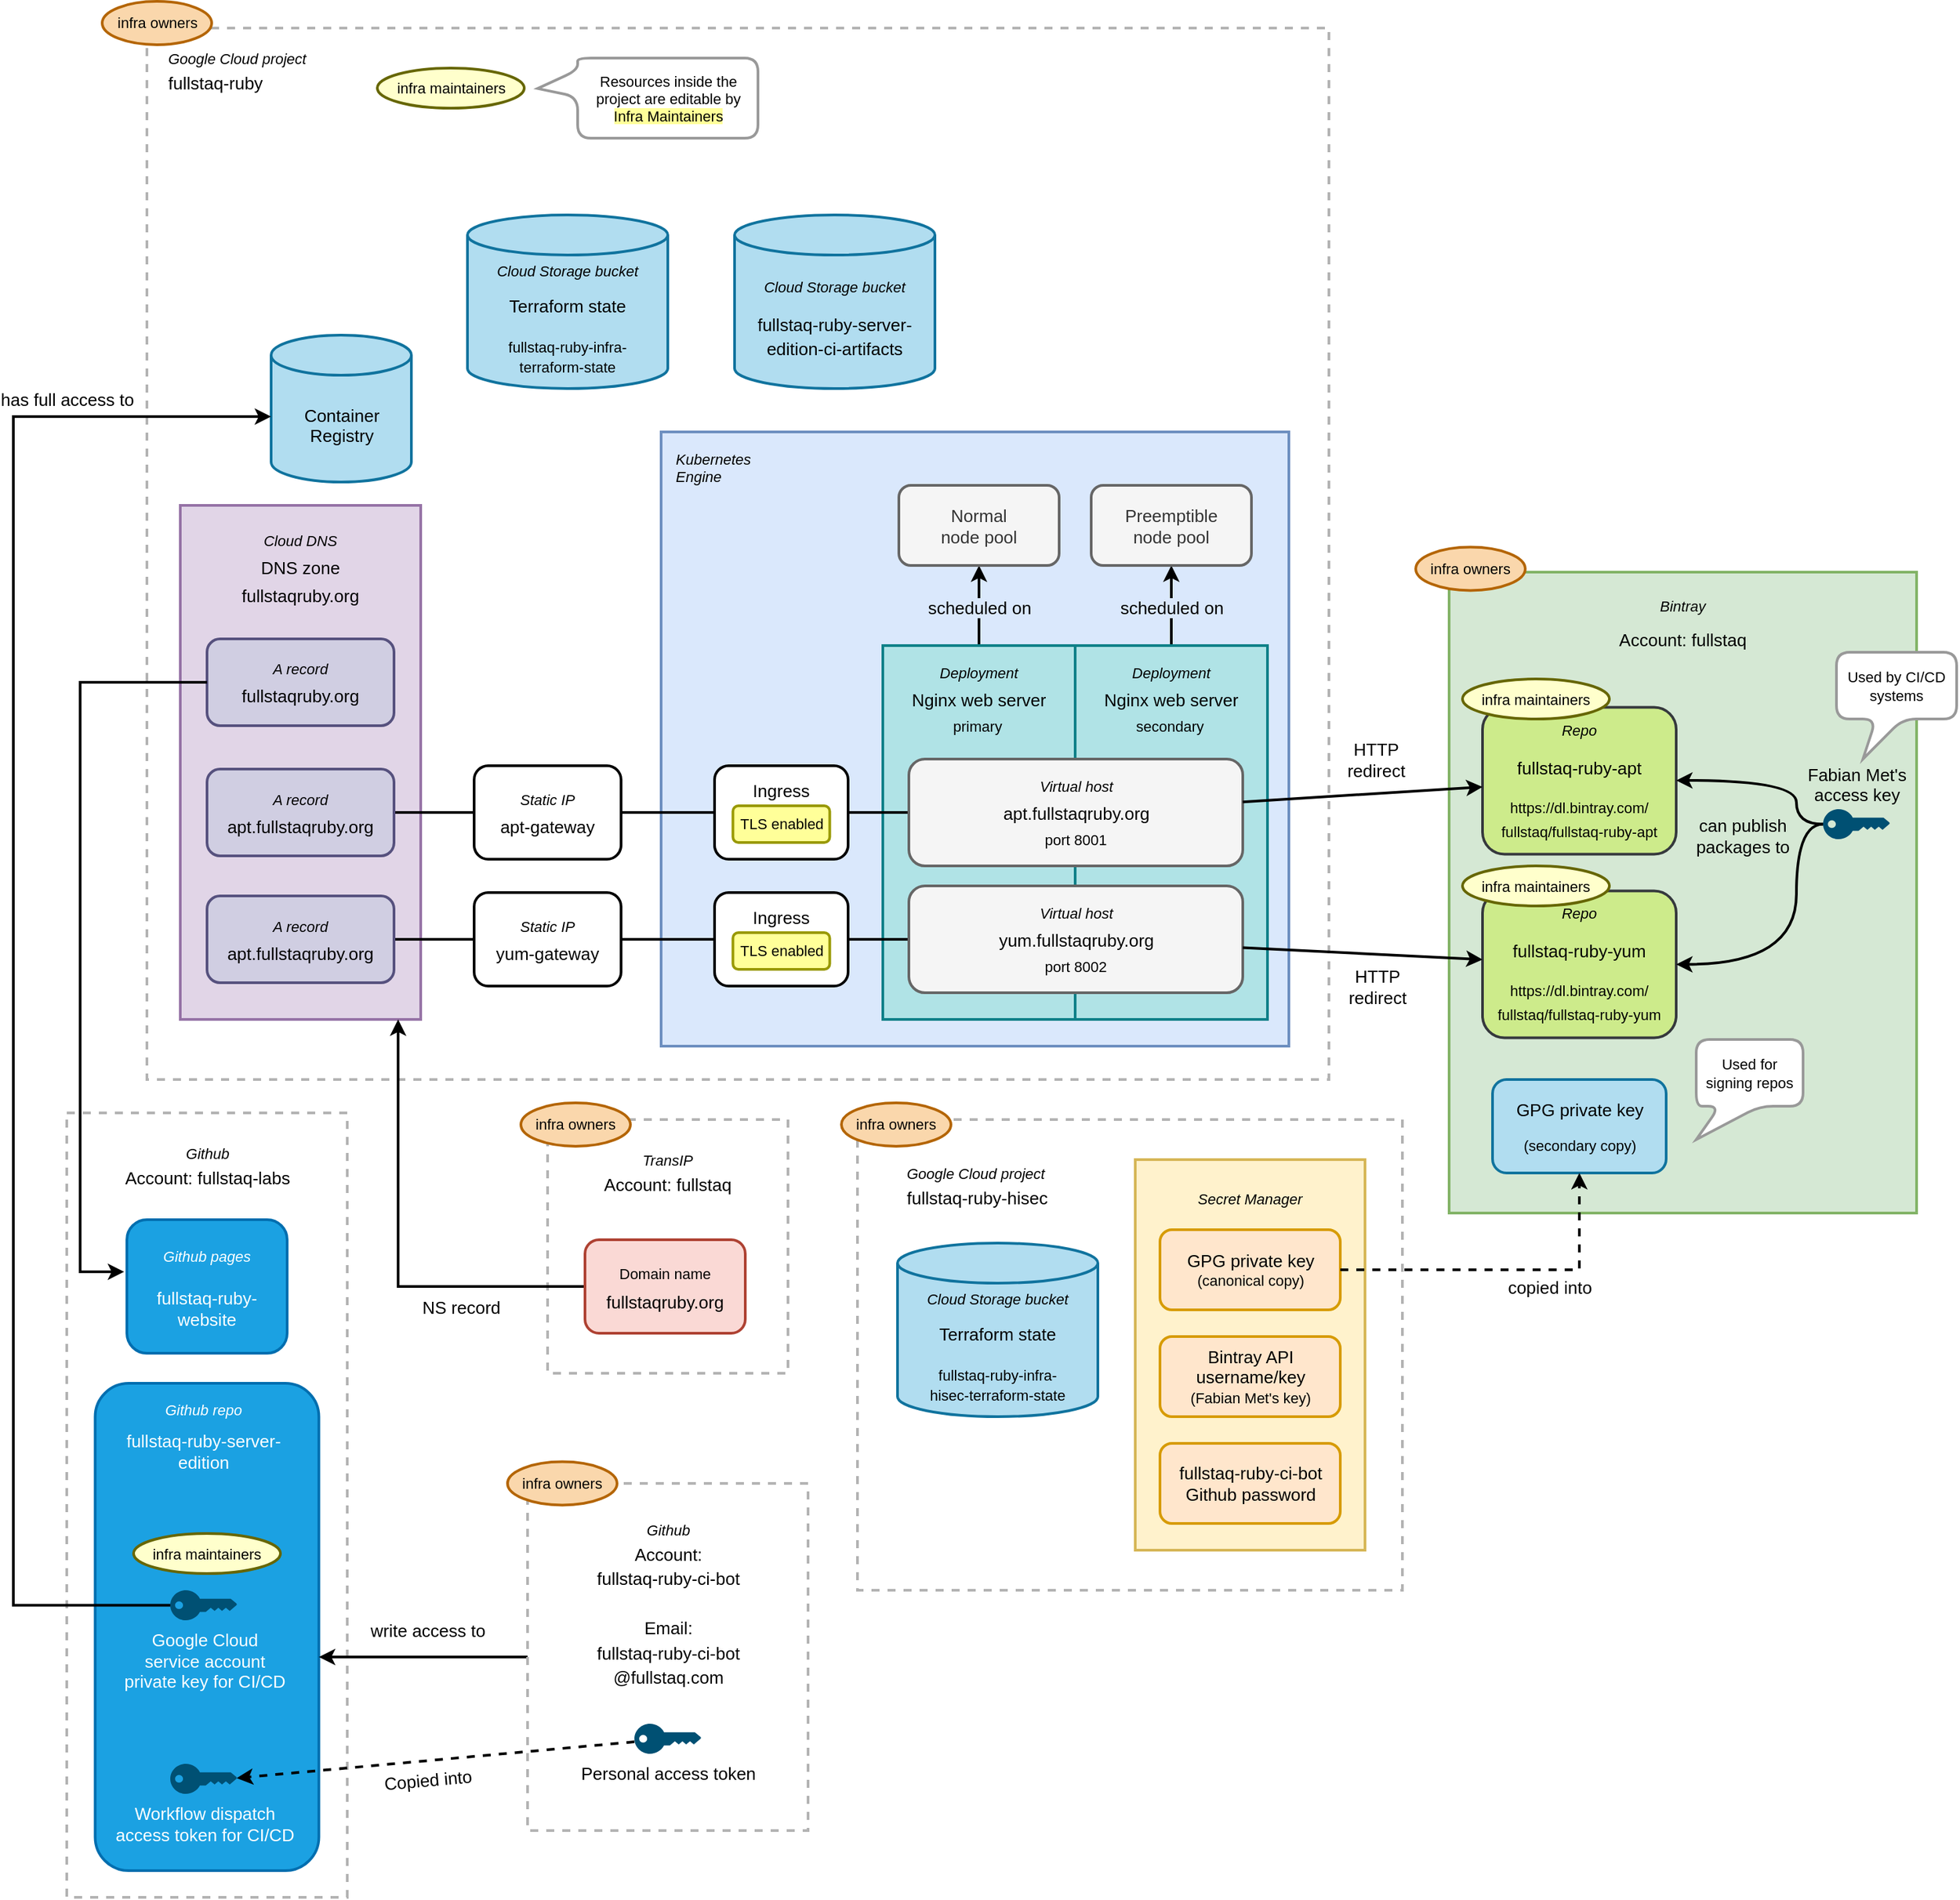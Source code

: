<mxfile version="13.8.0" type="device"><diagram id="wFYHoePaybJZQyo_VfQG" name="Page-1"><mxGraphModel dx="1116" dy="1024" grid="1" gridSize="10" guides="1" tooltips="1" connect="1" arrows="1" fold="1" page="1" pageScale="1" pageWidth="2336" pageHeight="1654" math="0" shadow="0"><root><mxCell id="0"/><mxCell id="1" parent="0"/><mxCell id="Y2Kb97HNNrcBP8ezn5Aq-105" value="" style="rounded=0;whiteSpace=wrap;html=1;shadow=0;glass=0;sketch=0;strokeWidth=2;fontSize=11;align=center;dashed=1;strokeColor=#B3B3B3;" parent="1" vertex="1"><mxGeometry x="150" y="60" width="885" height="787.5" as="geometry"/></mxCell><mxCell id="Y2Kb97HNNrcBP8ezn5Aq-82" value="" style="rounded=0;whiteSpace=wrap;html=1;shadow=0;glass=0;sketch=0;strokeWidth=2;fontSize=13;strokeColor=#6c8ebf;fillColor=#dae8fc;" parent="1" vertex="1"><mxGeometry x="535" y="362.5" width="470" height="460" as="geometry"/></mxCell><mxCell id="Y2Kb97HNNrcBP8ezn5Aq-75" style="edgeStyle=orthogonalEdgeStyle;rounded=0;orthogonalLoop=1;jettySize=auto;html=1;startArrow=none;startFill=0;endArrow=classic;endFill=1;strokeWidth=2;fontSize=13;" parent="1" source="Y2Kb97HNNrcBP8ezn5Aq-4" target="Y2Kb97HNNrcBP8ezn5Aq-72" edge="1"><mxGeometry relative="1" as="geometry"/></mxCell><mxCell id="Y2Kb97HNNrcBP8ezn5Aq-76" value="scheduled on" style="edgeLabel;html=1;align=center;verticalAlign=middle;resizable=0;points=[];fontSize=13;labelBackgroundColor=#DAE8FC;" parent="Y2Kb97HNNrcBP8ezn5Aq-75" vertex="1" connectable="0"><mxGeometry x="-0.056" y="2" relative="1" as="geometry"><mxPoint x="2" y="-0.75" as="offset"/></mxGeometry></mxCell><mxCell id="Y2Kb97HNNrcBP8ezn5Aq-4" value="" style="rounded=0;whiteSpace=wrap;html=1;fontSize=13;strokeWidth=2;fillColor=#b0e3e6;strokeColor=#0e8088;" parent="1" vertex="1"><mxGeometry x="701" y="522.5" width="144" height="280" as="geometry"/></mxCell><mxCell id="Y2Kb97HNNrcBP8ezn5Aq-16" value="Kubernetes&lt;br style=&quot;font-size: 11px&quot;&gt;Engine" style="text;html=1;strokeColor=none;fillColor=none;align=left;verticalAlign=top;whiteSpace=wrap;rounded=0;fontSize=11;fontStyle=2" parent="1" vertex="1"><mxGeometry x="544" y="370" width="70" height="35" as="geometry"/></mxCell><mxCell id="Y2Kb97HNNrcBP8ezn5Aq-26" style="edgeStyle=orthogonalEdgeStyle;rounded=0;orthogonalLoop=1;jettySize=auto;html=1;exitX=0;exitY=0.5;exitDx=0;exitDy=0;endArrow=none;endFill=0;startArrow=none;startFill=0;strokeWidth=2;" parent="1" source="Y2Kb97HNNrcBP8ezn5Aq-35" target="Y2Kb97HNNrcBP8ezn5Aq-147" edge="1"><mxGeometry relative="1" as="geometry"><mxPoint x="705" y="562.5" as="sourcePoint"/><mxPoint x="675" y="647.5" as="targetPoint"/></mxGeometry></mxCell><mxCell id="Y2Kb97HNNrcBP8ezn5Aq-27" value="Deployment" style="text;html=1;strokeColor=none;fillColor=none;align=center;verticalAlign=middle;whiteSpace=wrap;rounded=0;shadow=0;glass=0;sketch=0;fontSize=11;fontStyle=2" parent="1" vertex="1"><mxGeometry x="733" y="532.5" width="80" height="20" as="geometry"/></mxCell><mxCell id="Y2Kb97HNNrcBP8ezn5Aq-29" value="Nginx web server" style="text;html=1;strokeColor=none;fillColor=none;align=center;verticalAlign=middle;whiteSpace=wrap;rounded=0;shadow=0;glass=0;sketch=0;fontSize=13;" parent="1" vertex="1"><mxGeometry x="718" y="552.5" width="110" height="20" as="geometry"/></mxCell><mxCell id="Y2Kb97HNNrcBP8ezn5Aq-40" value="&lt;p style=&quot;line-height: 100%&quot;&gt;&lt;i&gt;&lt;font style=&quot;font-size: 11px ; line-height: 100%&quot;&gt;Bintray&lt;/font&gt;&lt;/i&gt;&lt;/p&gt;&lt;p style=&quot;line-height: 100%&quot;&gt;Account: fullstaq&lt;br&gt;&lt;/p&gt;" style="rounded=0;whiteSpace=wrap;html=1;shadow=0;glass=0;sketch=0;strokeWidth=2;fontSize=13;verticalAlign=top;spacing=0;strokeColor=#82b366;fillColor=#d5e8d4;" parent="1" vertex="1"><mxGeometry x="1125" y="467.5" width="350" height="480" as="geometry"/></mxCell><mxCell id="Y2Kb97HNNrcBP8ezn5Aq-57" style="edgeStyle=orthogonalEdgeStyle;rounded=0;orthogonalLoop=1;jettySize=auto;html=1;startArrow=none;startFill=0;endArrow=none;endFill=0;strokeWidth=2;fontSize=11;" parent="1" source="Y2Kb97HNNrcBP8ezn5Aq-56" target="Y2Kb97HNNrcBP8ezn5Aq-98" edge="1"><mxGeometry relative="1" as="geometry"><mxPoint x="721.5" y="742.5" as="targetPoint"/></mxGeometry></mxCell><mxCell id="Y2Kb97HNNrcBP8ezn5Aq-56" value="Ingress" style="rounded=1;whiteSpace=wrap;html=1;shadow=0;glass=0;sketch=0;strokeWidth=2;fontSize=13;verticalAlign=top;spacing=6;" parent="1" vertex="1"><mxGeometry x="575" y="707.5" width="100" height="70" as="geometry"/></mxCell><mxCell id="Y2Kb97HNNrcBP8ezn5Aq-58" value="primary" style="text;html=1;strokeColor=none;fillColor=none;align=center;verticalAlign=middle;whiteSpace=wrap;rounded=0;shadow=0;glass=0;sketch=0;fontSize=11;" parent="1" vertex="1"><mxGeometry x="752" y="572.5" width="40" height="20" as="geometry"/></mxCell><mxCell id="Y2Kb97HNNrcBP8ezn5Aq-74" style="edgeStyle=orthogonalEdgeStyle;rounded=0;orthogonalLoop=1;jettySize=auto;html=1;startArrow=none;startFill=0;endArrow=classic;endFill=1;strokeWidth=2;fontSize=13;" parent="1" source="Y2Kb97HNNrcBP8ezn5Aq-63" target="Y2Kb97HNNrcBP8ezn5Aq-73" edge="1"><mxGeometry relative="1" as="geometry"/></mxCell><mxCell id="Y2Kb97HNNrcBP8ezn5Aq-77" value="scheduled on" style="edgeLabel;html=1;align=center;verticalAlign=middle;resizable=0;points=[];fontSize=13;labelBackgroundColor=#DAE8FC;" parent="Y2Kb97HNNrcBP8ezn5Aq-74" vertex="1" connectable="0"><mxGeometry x="-0.056" y="1" relative="1" as="geometry"><mxPoint x="1" y="-0.75" as="offset"/></mxGeometry></mxCell><mxCell id="Y2Kb97HNNrcBP8ezn5Aq-63" value="" style="rounded=0;whiteSpace=wrap;html=1;fontSize=13;strokeWidth=2;fillColor=#b0e3e6;strokeColor=#0e8088;" parent="1" vertex="1"><mxGeometry x="845" y="522.5" width="144" height="280" as="geometry"/></mxCell><mxCell id="Y2Kb97HNNrcBP8ezn5Aq-64" value="Deployment" style="text;html=1;strokeColor=none;fillColor=none;align=center;verticalAlign=middle;whiteSpace=wrap;rounded=0;shadow=0;glass=0;sketch=0;fontSize=11;fontStyle=2" parent="1" vertex="1"><mxGeometry x="877" y="532.5" width="80" height="20" as="geometry"/></mxCell><mxCell id="Y2Kb97HNNrcBP8ezn5Aq-65" value="Nginx web server" style="text;html=1;strokeColor=none;fillColor=none;align=center;verticalAlign=middle;whiteSpace=wrap;rounded=0;shadow=0;glass=0;sketch=0;fontSize=13;" parent="1" vertex="1"><mxGeometry x="862" y="552.5" width="110" height="20" as="geometry"/></mxCell><mxCell id="Y2Kb97HNNrcBP8ezn5Aq-66" value="secondary" style="text;html=1;strokeColor=none;fillColor=none;align=center;verticalAlign=middle;whiteSpace=wrap;rounded=0;shadow=0;glass=0;sketch=0;fontSize=11;" parent="1" vertex="1"><mxGeometry x="896" y="572.5" width="40" height="20" as="geometry"/></mxCell><mxCell id="Y2Kb97HNNrcBP8ezn5Aq-49" value="" style="group" parent="1" vertex="1" connectable="0"><mxGeometry x="720.5" y="607.5" width="250" height="80" as="geometry"/></mxCell><mxCell id="Y2Kb97HNNrcBP8ezn5Aq-35" value="" style="rounded=1;whiteSpace=wrap;html=1;shadow=0;glass=0;sketch=0;strokeWidth=2;fontSize=11;fillColor=#f5f5f5;strokeColor=#666666;fontColor=#333333;" parent="Y2Kb97HNNrcBP8ezn5Aq-49" vertex="1"><mxGeometry width="250" height="80" as="geometry"/></mxCell><mxCell id="Y2Kb97HNNrcBP8ezn5Aq-46" value="Virtual host" style="text;html=1;strokeColor=none;fillColor=none;align=center;verticalAlign=middle;whiteSpace=wrap;rounded=0;shadow=0;glass=0;sketch=0;fontSize=11;fontStyle=2" parent="Y2Kb97HNNrcBP8ezn5Aq-49" vertex="1"><mxGeometry x="85" y="10" width="80" height="20" as="geometry"/></mxCell><mxCell id="Y2Kb97HNNrcBP8ezn5Aq-47" value="apt.fullstaqruby.org" style="text;html=1;strokeColor=none;fillColor=none;align=center;verticalAlign=middle;whiteSpace=wrap;rounded=0;shadow=0;glass=0;sketch=0;fontSize=13;" parent="Y2Kb97HNNrcBP8ezn5Aq-49" vertex="1"><mxGeometry x="64" y="30" width="122" height="20" as="geometry"/></mxCell><mxCell id="Y2Kb97HNNrcBP8ezn5Aq-48" value="port 8001" style="text;html=1;strokeColor=none;fillColor=none;align=center;verticalAlign=middle;whiteSpace=wrap;rounded=0;shadow=0;glass=0;sketch=0;fontSize=11;" parent="Y2Kb97HNNrcBP8ezn5Aq-49" vertex="1"><mxGeometry x="87.5" y="50" width="75" height="20" as="geometry"/></mxCell><mxCell id="Y2Kb97HNNrcBP8ezn5Aq-72" value="Normal&lt;br&gt;node pool" style="rounded=1;whiteSpace=wrap;html=1;shadow=0;glass=0;sketch=0;strokeWidth=2;fontSize=13;fillColor=#f5f5f5;strokeColor=#666666;fontColor=#333333;" parent="1" vertex="1"><mxGeometry x="713" y="402.5" width="120" height="60" as="geometry"/></mxCell><mxCell id="Y2Kb97HNNrcBP8ezn5Aq-73" value="Preemptible&lt;br&gt;node pool" style="rounded=1;whiteSpace=wrap;html=1;shadow=0;glass=0;sketch=0;strokeWidth=2;fontSize=13;fillColor=#f5f5f5;strokeColor=#666666;fontColor=#333333;" parent="1" vertex="1"><mxGeometry x="857" y="402.5" width="120" height="60" as="geometry"/></mxCell><mxCell id="Y2Kb97HNNrcBP8ezn5Aq-80" style="edgeStyle=orthogonalEdgeStyle;rounded=0;orthogonalLoop=1;jettySize=auto;html=1;startArrow=none;startFill=0;endArrow=none;endFill=0;strokeWidth=2;fontSize=13;" parent="1" source="Y2Kb97HNNrcBP8ezn5Aq-78" target="Y2Kb97HNNrcBP8ezn5Aq-147" edge="1"><mxGeometry relative="1" as="geometry"><mxPoint x="605" y="647.5" as="targetPoint"/></mxGeometry></mxCell><mxCell id="Y2Kb97HNNrcBP8ezn5Aq-78" value="&lt;p style=&quot;line-height: 160%&quot;&gt;&lt;i&gt;&lt;font style=&quot;font-size: 11px&quot;&gt;Static IP&lt;/font&gt;&lt;/i&gt;&lt;br&gt;apt-gateway&lt;/p&gt;" style="rounded=1;whiteSpace=wrap;html=1;shadow=0;glass=0;sketch=0;strokeWidth=2;fontSize=13;" parent="1" vertex="1"><mxGeometry x="395" y="612.5" width="110" height="70" as="geometry"/></mxCell><mxCell id="Y2Kb97HNNrcBP8ezn5Aq-81" style="edgeStyle=orthogonalEdgeStyle;rounded=0;orthogonalLoop=1;jettySize=auto;html=1;startArrow=none;startFill=0;endArrow=none;endFill=0;strokeWidth=2;fontSize=13;" parent="1" source="Y2Kb97HNNrcBP8ezn5Aq-79" target="Y2Kb97HNNrcBP8ezn5Aq-56" edge="1"><mxGeometry relative="1" as="geometry"/></mxCell><mxCell id="Y2Kb97HNNrcBP8ezn5Aq-79" value="&lt;p style=&quot;line-height: 160%&quot;&gt;&lt;i&gt;&lt;font style=&quot;font-size: 11px&quot;&gt;Static IP&lt;/font&gt;&lt;/i&gt;&lt;br&gt;yum-gateway&lt;/p&gt;" style="rounded=1;whiteSpace=wrap;html=1;shadow=0;glass=0;sketch=0;strokeWidth=2;fontSize=13;" parent="1" vertex="1"><mxGeometry x="395" y="707.5" width="110" height="70" as="geometry"/></mxCell><mxCell id="Y2Kb97HNNrcBP8ezn5Aq-85" value="" style="rounded=0;whiteSpace=wrap;html=1;shadow=0;glass=0;sketch=0;strokeColor=#9673a6;strokeWidth=2;fontSize=13;fillColor=#e1d5e7;" parent="1" vertex="1"><mxGeometry x="175" y="417.5" width="180" height="385" as="geometry"/></mxCell><mxCell id="Y2Kb97HNNrcBP8ezn5Aq-90" style="edgeStyle=orthogonalEdgeStyle;rounded=0;orthogonalLoop=1;jettySize=auto;html=1;startArrow=none;startFill=0;endArrow=none;endFill=0;strokeWidth=2;fontSize=13;" parent="1" source="Y2Kb97HNNrcBP8ezn5Aq-86" target="Y2Kb97HNNrcBP8ezn5Aq-78" edge="1"><mxGeometry relative="1" as="geometry"/></mxCell><mxCell id="Y2Kb97HNNrcBP8ezn5Aq-86" value="&lt;p style=&quot;line-height: 160%&quot;&gt;&lt;i&gt;&lt;font style=&quot;font-size: 11px&quot;&gt;A record&lt;/font&gt;&lt;/i&gt;&lt;br&gt;apt.fullstaqruby.org&lt;/p&gt;" style="rounded=1;whiteSpace=wrap;html=1;shadow=0;glass=0;sketch=0;strokeWidth=2;fontSize=13;fillColor=#d0cee2;strokeColor=#56517e;" parent="1" vertex="1"><mxGeometry x="195" y="615" width="140" height="65" as="geometry"/></mxCell><mxCell id="Y2Kb97HNNrcBP8ezn5Aq-91" style="edgeStyle=orthogonalEdgeStyle;rounded=0;orthogonalLoop=1;jettySize=auto;html=1;startArrow=none;startFill=0;endArrow=none;endFill=0;strokeWidth=2;fontSize=13;" parent="1" source="Y2Kb97HNNrcBP8ezn5Aq-88" target="Y2Kb97HNNrcBP8ezn5Aq-79" edge="1"><mxGeometry relative="1" as="geometry"/></mxCell><mxCell id="Y2Kb97HNNrcBP8ezn5Aq-88" value="&lt;p style=&quot;line-height: 160%&quot;&gt;&lt;i&gt;&lt;font style=&quot;font-size: 11px&quot;&gt;A record&lt;/font&gt;&lt;/i&gt;&lt;br&gt;apt.fullstaqruby.org&lt;/p&gt;" style="rounded=1;whiteSpace=wrap;html=1;shadow=0;glass=0;sketch=0;strokeWidth=2;fontSize=13;fillColor=#d0cee2;strokeColor=#56517e;" parent="1" vertex="1"><mxGeometry x="195" y="710" width="140" height="65" as="geometry"/></mxCell><mxCell id="Y2Kb97HNNrcBP8ezn5Aq-89" value="&lt;p style=&quot;line-height: 160%&quot;&gt;&lt;i&gt;&lt;font&gt;&lt;span style=&quot;font-size: 11px&quot;&gt;Cloud DNS&lt;br&gt;&lt;/span&gt;&lt;/font&gt;&lt;/i&gt;&lt;span&gt;DNS zone&lt;br&gt;&lt;/span&gt;&lt;span&gt;fullstaqruby.org&lt;/span&gt;&lt;/p&gt;" style="text;html=1;strokeColor=none;fillColor=none;align=center;verticalAlign=middle;whiteSpace=wrap;rounded=0;shadow=0;glass=0;sketch=0;fontSize=13;" parent="1" vertex="1"><mxGeometry x="205" y="437.5" width="120" height="55" as="geometry"/></mxCell><mxCell id="Y2Kb97HNNrcBP8ezn5Aq-92" value="&lt;p style=&quot;line-height: 160%&quot;&gt;&lt;i&gt;Repo&lt;/i&gt;&lt;/p&gt;&lt;p style=&quot;line-height: 160%&quot;&gt;&lt;font style=&quot;font-size: 13px&quot;&gt;fullstaq-ruby-apt&lt;/font&gt;&lt;br&gt;&lt;/p&gt;&lt;p style=&quot;line-height: 160%&quot;&gt;https://dl.bintray.com/&lt;br&gt;fullstaq/fullstaq-ruby-apt&lt;br&gt;&lt;/p&gt;" style="rounded=1;whiteSpace=wrap;html=1;shadow=0;glass=0;sketch=0;strokeWidth=2;fontSize=11;align=center;fillColor=#cdeb8b;strokeColor=#36393d;" parent="1" vertex="1"><mxGeometry x="1150" y="568.75" width="145" height="110" as="geometry"/></mxCell><mxCell id="Y2Kb97HNNrcBP8ezn5Aq-93" value="&lt;p style=&quot;line-height: 160%&quot;&gt;&lt;i&gt;Repo&lt;/i&gt;&lt;/p&gt;&lt;p style=&quot;line-height: 160%&quot;&gt;&lt;font style=&quot;font-size: 13px&quot;&gt;fullstaq-ruby-yum&lt;/font&gt;&lt;br&gt;&lt;/p&gt;&lt;p style=&quot;line-height: 160%&quot;&gt;https://dl.bintray.com/&lt;br&gt;fullstaq/fullstaq-ruby-yum&lt;br&gt;&lt;/p&gt;" style="rounded=1;whiteSpace=wrap;html=1;shadow=0;glass=0;sketch=0;strokeWidth=2;fontSize=11;align=center;fillColor=#cdeb8b;strokeColor=#36393d;" parent="1" vertex="1"><mxGeometry x="1150" y="706.25" width="145" height="110" as="geometry"/></mxCell><mxCell id="Y2Kb97HNNrcBP8ezn5Aq-94" style="rounded=0;orthogonalLoop=1;jettySize=auto;html=1;startArrow=none;startFill=0;endArrow=classic;endFill=1;strokeWidth=2;fontSize=13;" parent="1" source="Y2Kb97HNNrcBP8ezn5Aq-35" target="Y2Kb97HNNrcBP8ezn5Aq-92" edge="1"><mxGeometry relative="1" as="geometry"/></mxCell><mxCell id="Y2Kb97HNNrcBP8ezn5Aq-103" value="HTTP&lt;br style=&quot;font-size: 13px;&quot;&gt;redirect" style="edgeLabel;html=1;align=center;verticalAlign=middle;resizable=0;points=[];fontSize=13;labelBackgroundColor=none;" parent="Y2Kb97HNNrcBP8ezn5Aq-94" vertex="1" connectable="0"><mxGeometry x="-0.123" y="1" relative="1" as="geometry"><mxPoint x="20.72" y="-26.16" as="offset"/></mxGeometry></mxCell><mxCell id="Y2Kb97HNNrcBP8ezn5Aq-97" value="" style="group" parent="1" vertex="1" connectable="0"><mxGeometry x="720.5" y="702.5" width="250" height="80" as="geometry"/></mxCell><mxCell id="Y2Kb97HNNrcBP8ezn5Aq-98" value="" style="rounded=1;whiteSpace=wrap;html=1;shadow=0;glass=0;sketch=0;strokeWidth=2;fontSize=11;fillColor=#f5f5f5;strokeColor=#666666;fontColor=#333333;" parent="Y2Kb97HNNrcBP8ezn5Aq-97" vertex="1"><mxGeometry width="250" height="80" as="geometry"/></mxCell><mxCell id="Y2Kb97HNNrcBP8ezn5Aq-99" value="Virtual host" style="text;html=1;strokeColor=none;fillColor=none;align=center;verticalAlign=middle;whiteSpace=wrap;rounded=0;shadow=0;glass=0;sketch=0;fontSize=11;fontStyle=2" parent="Y2Kb97HNNrcBP8ezn5Aq-97" vertex="1"><mxGeometry x="85" y="10" width="80" height="20" as="geometry"/></mxCell><mxCell id="Y2Kb97HNNrcBP8ezn5Aq-100" value="yum.fullstaqruby.org" style="text;html=1;strokeColor=none;fillColor=none;align=center;verticalAlign=middle;whiteSpace=wrap;rounded=0;shadow=0;glass=0;sketch=0;fontSize=13;" parent="Y2Kb97HNNrcBP8ezn5Aq-97" vertex="1"><mxGeometry x="64" y="30" width="122" height="20" as="geometry"/></mxCell><mxCell id="Y2Kb97HNNrcBP8ezn5Aq-101" value="port 8002" style="text;html=1;strokeColor=none;fillColor=none;align=center;verticalAlign=middle;whiteSpace=wrap;rounded=0;shadow=0;glass=0;sketch=0;fontSize=11;" parent="Y2Kb97HNNrcBP8ezn5Aq-97" vertex="1"><mxGeometry x="87.5" y="50" width="75" height="20" as="geometry"/></mxCell><mxCell id="Y2Kb97HNNrcBP8ezn5Aq-102" style="rounded=0;orthogonalLoop=1;jettySize=auto;html=1;startArrow=none;startFill=0;endArrow=classic;endFill=1;strokeWidth=2;fontSize=11;jumpStyle=none;" parent="1" source="Y2Kb97HNNrcBP8ezn5Aq-98" target="Y2Kb97HNNrcBP8ezn5Aq-93" edge="1"><mxGeometry relative="1" as="geometry"/></mxCell><mxCell id="Y2Kb97HNNrcBP8ezn5Aq-104" value="HTTP&lt;br style=&quot;font-size: 13px;&quot;&gt;redirect" style="edgeLabel;html=1;align=center;verticalAlign=middle;resizable=0;points=[];fontSize=13;labelBackgroundColor=none;" parent="Y2Kb97HNNrcBP8ezn5Aq-102" vertex="1" connectable="0"><mxGeometry x="0.118" y="-3" relative="1" as="geometry"><mxPoint x="-0.23" y="20.82" as="offset"/></mxGeometry></mxCell><mxCell id="Y2Kb97HNNrcBP8ezn5Aq-110" value="&lt;p style=&quot;line-height: 160%&quot;&gt;&lt;i&gt;Google Cloud project&lt;/i&gt;&lt;br&gt;&lt;font style=&quot;font-size: 13px&quot;&gt;fullstaq-ruby&lt;/font&gt;&lt;/p&gt;" style="text;html=1;strokeColor=none;fillColor=none;align=left;verticalAlign=middle;whiteSpace=wrap;rounded=0;shadow=0;glass=0;dashed=1;labelBackgroundColor=none;sketch=0;fontSize=11;" parent="1" vertex="1"><mxGeometry x="163.5" y="72.5" width="110" height="40" as="geometry"/></mxCell><mxCell id="Y2Kb97HNNrcBP8ezn5Aq-111" value="" style="rounded=0;whiteSpace=wrap;html=1;shadow=0;glass=0;sketch=0;strokeWidth=2;fontSize=11;align=center;dashed=1;strokeColor=#B3B3B3;" parent="1" vertex="1"><mxGeometry x="682" y="877.5" width="408" height="352.5" as="geometry"/></mxCell><mxCell id="Y2Kb97HNNrcBP8ezn5Aq-112" value="&lt;p style=&quot;line-height: 160%&quot;&gt;&lt;i&gt;Google Cloud project&lt;/i&gt;&lt;br&gt;&lt;font style=&quot;font-size: 13px&quot;&gt;fullstaq-ruby-hisec&lt;/font&gt;&lt;/p&gt;" style="text;html=1;strokeColor=none;fillColor=none;align=left;verticalAlign=middle;whiteSpace=wrap;rounded=0;shadow=0;glass=0;dashed=1;labelBackgroundColor=none;sketch=0;fontSize=11;" parent="1" vertex="1"><mxGeometry x="717" y="907.5" width="110" height="40" as="geometry"/></mxCell><mxCell id="Y2Kb97HNNrcBP8ezn5Aq-115" value="&lt;p style=&quot;line-height: 200%&quot;&gt;&lt;i&gt;Secret Manager&lt;/i&gt;&lt;br&gt;&lt;/p&gt;" style="rounded=0;whiteSpace=wrap;html=1;shadow=0;glass=0;labelBackgroundColor=none;sketch=0;strokeColor=#d6b656;strokeWidth=2;fillColor=#fff2cc;fontSize=11;align=center;labelPosition=center;verticalLabelPosition=middle;verticalAlign=top;" parent="1" vertex="1"><mxGeometry x="890" y="907.5" width="172" height="292.5" as="geometry"/></mxCell><mxCell id="Y2Kb97HNNrcBP8ezn5Aq-125" value="Resources inside the project are editable by &lt;span style=&quot;background-color: rgb(255 , 255 , 153)&quot;&gt;Infra Maintainers&lt;/span&gt;" style="shape=callout;whiteSpace=wrap;html=1;perimeter=calloutPerimeter;rounded=1;shadow=0;glass=0;labelBackgroundColor=none;sketch=0;strokeWidth=2;fontSize=11;align=center;position2=0.38;size=30;position=0.15;strokeColor=#999999;direction=south;base=20;flipH=0;" parent="1" vertex="1"><mxGeometry x="442.5" y="82.5" width="165" height="60" as="geometry"/></mxCell><mxCell id="Y2Kb97HNNrcBP8ezn5Aq-128" value="infra maintainers" style="ellipse;whiteSpace=wrap;html=1;rounded=0;shadow=0;glass=0;labelBackgroundColor=none;sketch=0;strokeWidth=2;fontSize=11;align=center;strokeColor=#666600;fillColor=#FFFFCC;" parent="1" vertex="1"><mxGeometry x="1135" y="547.5" width="110" height="30" as="geometry"/></mxCell><mxCell id="Y2Kb97HNNrcBP8ezn5Aq-130" value="&lt;span&gt;Used by CI/CD systems&lt;/span&gt;" style="shape=callout;whiteSpace=wrap;html=1;perimeter=calloutPerimeter;rounded=1;shadow=0;glass=0;labelBackgroundColor=none;sketch=0;strokeWidth=2;fontSize=11;align=center;position2=0.22;size=30;position=0.33;strokeColor=#999999;" parent="1" vertex="1"><mxGeometry x="1415" y="527.5" width="90" height="80" as="geometry"/></mxCell><mxCell id="Y2Kb97HNNrcBP8ezn5Aq-134" style="edgeStyle=orthogonalEdgeStyle;rounded=0;jumpStyle=none;orthogonalLoop=1;jettySize=auto;html=1;startArrow=none;startFill=0;endArrow=classic;endFill=1;strokeWidth=2;fontSize=11;exitX=0;exitY=0.5;exitDx=0;exitDy=0;exitPerimeter=0;elbow=vertical;curved=1;" parent="1" source="Y2Kb97HNNrcBP8ezn5Aq-133" target="Y2Kb97HNNrcBP8ezn5Aq-92" edge="1"><mxGeometry relative="1" as="geometry"><Array as="points"><mxPoint x="1385" y="656.5"/><mxPoint x="1385" y="623.5"/></Array></mxGeometry></mxCell><mxCell id="Y2Kb97HNNrcBP8ezn5Aq-135" style="edgeStyle=orthogonalEdgeStyle;rounded=0;jumpStyle=none;orthogonalLoop=1;jettySize=auto;html=1;entryX=1;entryY=0.5;entryDx=0;entryDy=0;startArrow=none;startFill=0;endArrow=classic;endFill=1;strokeWidth=2;fontSize=11;exitX=0;exitY=0.5;exitDx=0;exitDy=0;exitPerimeter=0;curved=1;" parent="1" source="Y2Kb97HNNrcBP8ezn5Aq-133" target="Y2Kb97HNNrcBP8ezn5Aq-93" edge="1"><mxGeometry relative="1" as="geometry"><Array as="points"><mxPoint x="1385" y="656.5"/><mxPoint x="1385" y="761.5"/></Array></mxGeometry></mxCell><mxCell id="Y2Kb97HNNrcBP8ezn5Aq-133" value="Fabian Met's&lt;br style=&quot;font-size: 13px;&quot;&gt;access key" style="points=[[0,0.5,0],[0.24,0,0],[0.5,0.28,0],[0.995,0.475,0],[0.5,0.72,0],[0.24,1,0]];verticalLabelPosition=top;html=1;verticalAlign=bottom;aspect=fixed;align=center;pointerEvents=1;shape=mxgraph.cisco19.key;fillColor=#005073;strokeColor=none;rounded=1;shadow=0;glass=0;labelBackgroundColor=none;sketch=0;fontSize=13;labelPosition=center;" parent="1" vertex="1"><mxGeometry x="1405" y="645" width="50" height="22.5" as="geometry"/></mxCell><mxCell id="Y2Kb97HNNrcBP8ezn5Aq-137" value="can publish packages to" style="text;html=1;strokeColor=none;align=center;verticalAlign=middle;whiteSpace=wrap;rounded=0;shadow=0;glass=0;labelBackgroundColor=#D5E8D4;sketch=0;fontSize=13;" parent="1" vertex="1"><mxGeometry x="1305" y="647.5" width="80" height="35" as="geometry"/></mxCell><mxCell id="Y2Kb97HNNrcBP8ezn5Aq-143" value="" style="rounded=0;whiteSpace=wrap;html=1;shadow=0;glass=0;sketch=0;strokeWidth=2;fontSize=11;align=center;dashed=1;strokeColor=#B3B3B3;" parent="1" vertex="1"><mxGeometry x="450" y="877.5" width="180" height="190" as="geometry"/></mxCell><mxCell id="Y2Kb97HNNrcBP8ezn5Aq-145" value="&lt;p style=&quot;line-height: 160%&quot;&gt;&lt;i&gt;TransIP&lt;/i&gt;&lt;br&gt;&lt;font style=&quot;font-size: 13px&quot;&gt;Account: fullstaq&lt;/font&gt;&lt;/p&gt;" style="text;html=1;strokeColor=none;fillColor=none;align=center;verticalAlign=middle;whiteSpace=wrap;rounded=0;shadow=0;glass=0;dashed=1;labelBackgroundColor=none;sketch=0;fontSize=11;" parent="1" vertex="1"><mxGeometry x="485" y="897.5" width="110" height="40" as="geometry"/></mxCell><mxCell id="Y2Kb97HNNrcBP8ezn5Aq-146" value="TLS enabled" style="rounded=1;whiteSpace=wrap;html=1;shadow=0;glass=0;labelBackgroundColor=none;sketch=0;strokeWidth=2;fontSize=11;align=center;fillColor=#FFFF99;strokeColor=#999900;" parent="1" vertex="1"><mxGeometry x="588.75" y="737.5" width="72.5" height="27.5" as="geometry"/></mxCell><mxCell id="Y2Kb97HNNrcBP8ezn5Aq-147" value="Ingress" style="rounded=1;whiteSpace=wrap;html=1;shadow=0;glass=0;sketch=0;strokeWidth=2;fontSize=13;verticalAlign=top;spacing=6;" parent="1" vertex="1"><mxGeometry x="575" y="612.5" width="100" height="70" as="geometry"/></mxCell><mxCell id="Y2Kb97HNNrcBP8ezn5Aq-148" value="TLS enabled" style="rounded=1;whiteSpace=wrap;html=1;shadow=0;glass=0;labelBackgroundColor=none;sketch=0;strokeWidth=2;fontSize=11;align=center;fillColor=#FFFF99;strokeColor=#999900;" parent="1" vertex="1"><mxGeometry x="588.75" y="642.5" width="72.5" height="27.5" as="geometry"/></mxCell><mxCell id="Y2Kb97HNNrcBP8ezn5Aq-152" value="" style="group" parent="1" vertex="1" connectable="0"><mxGeometry x="390" y="200" width="150" height="130" as="geometry"/></mxCell><mxCell id="Y2Kb97HNNrcBP8ezn5Aq-108" value="&lt;p style=&quot;line-height: 160%&quot;&gt;&lt;br&gt;&lt;/p&gt;" style="shape=cylinder2;whiteSpace=wrap;html=1;boundedLbl=1;backgroundOutline=1;size=15;rounded=0;shadow=0;glass=0;sketch=0;strokeColor=#10739e;strokeWidth=2;fontSize=11;align=center;fillColor=#b1ddf0;" parent="Y2Kb97HNNrcBP8ezn5Aq-152" vertex="1"><mxGeometry width="150" height="130" as="geometry"/></mxCell><mxCell id="Y2Kb97HNNrcBP8ezn5Aq-109" value="&lt;p style=&quot;line-height: 120%&quot;&gt;&lt;i&gt;Cloud Storage bucket&lt;br&gt;&lt;/i&gt;&lt;br&gt;&lt;font style=&quot;line-height: 135%&quot;&gt;&lt;span style=&quot;font-size: 13px&quot;&gt;Terraform state&lt;/span&gt;&lt;br&gt;&lt;br&gt;&lt;font style=&quot;font-size: 11px&quot;&gt;fullstaq-ruby-infra-&lt;br&gt;terraform-state&lt;/font&gt;&lt;br&gt;&lt;/font&gt;&lt;/p&gt;" style="text;html=1;strokeColor=none;fillColor=none;align=center;verticalAlign=middle;whiteSpace=wrap;rounded=0;shadow=0;glass=0;sketch=0;fontSize=11;" parent="Y2Kb97HNNrcBP8ezn5Aq-152" vertex="1"><mxGeometry x="5" y="42.5" width="140" height="70" as="geometry"/></mxCell><mxCell id="Y2Kb97HNNrcBP8ezn5Aq-156" style="edgeStyle=orthogonalEdgeStyle;rounded=0;jumpStyle=none;orthogonalLoop=1;jettySize=auto;html=1;entryX=0.906;entryY=1;entryDx=0;entryDy=0;startArrow=none;startFill=0;endArrow=classic;endFill=1;strokeWidth=2;fontSize=11;entryPerimeter=0;" parent="1" source="Y2Kb97HNNrcBP8ezn5Aq-155" target="Y2Kb97HNNrcBP8ezn5Aq-85" edge="1"><mxGeometry relative="1" as="geometry"/></mxCell><mxCell id="Y2Kb97HNNrcBP8ezn5Aq-157" value="&lt;font style=&quot;font-size: 13px&quot;&gt;NS record&lt;/font&gt;" style="edgeLabel;html=1;align=center;verticalAlign=middle;resizable=0;points=[];fontSize=11;labelBackgroundColor=none;" parent="Y2Kb97HNNrcBP8ezn5Aq-156" vertex="1" connectable="0"><mxGeometry x="-0.368" relative="1" as="geometry"><mxPoint x="14" y="15" as="offset"/></mxGeometry></mxCell><mxCell id="Y2Kb97HNNrcBP8ezn5Aq-155" value="&lt;p style=&quot;line-height: 200%&quot;&gt;Domain name&lt;br&gt;&lt;font style=&quot;font-size: 13px ; line-height: 160%&quot;&gt;fullstaqruby.org&lt;/font&gt;&lt;br&gt;&lt;/p&gt;" style="rounded=1;whiteSpace=wrap;html=1;shadow=0;glass=0;labelBackgroundColor=none;sketch=0;strokeColor=#ae4132;strokeWidth=2;fillColor=#fad9d5;fontSize=11;align=center;" parent="1" vertex="1"><mxGeometry x="478" y="967.5" width="120" height="70" as="geometry"/></mxCell><mxCell id="Y2Kb97HNNrcBP8ezn5Aq-158" value="&lt;font style=&quot;line-height: 200%&quot;&gt;GPG private key&lt;br&gt;&lt;font style=&quot;font-size: 11px&quot;&gt;(secondary copy)&lt;/font&gt;&lt;br&gt;&lt;/font&gt;" style="rounded=1;whiteSpace=wrap;html=1;shadow=0;glass=0;labelBackgroundColor=none;sketch=0;strokeColor=#10739e;strokeWidth=2;fillColor=#b1ddf0;fontSize=13;align=center;" parent="1" vertex="1"><mxGeometry x="1157.5" y="847.5" width="130" height="70" as="geometry"/></mxCell><mxCell id="Y2Kb97HNNrcBP8ezn5Aq-161" value="&lt;span&gt;Used for&lt;br&gt;signing repos&lt;/span&gt;" style="shape=callout;whiteSpace=wrap;html=1;perimeter=calloutPerimeter;rounded=1;shadow=0;glass=0;labelBackgroundColor=none;sketch=0;strokeWidth=2;fontSize=11;align=center;position2=0;size=25;position=0.22;base=30;strokeColor=#999999;" parent="1" vertex="1"><mxGeometry x="1310" y="817.5" width="80" height="75" as="geometry"/></mxCell><mxCell id="ejDd2rAxpkFh7oAbk8te-1" value="&lt;p style=&quot;line-height: 160%&quot;&gt;&lt;i&gt;&lt;font style=&quot;font-size: 11px&quot;&gt;A record&lt;/font&gt;&lt;/i&gt;&lt;br&gt;fullstaqruby.org&lt;/p&gt;" style="rounded=1;whiteSpace=wrap;html=1;shadow=0;glass=0;sketch=0;strokeWidth=2;fontSize=13;fillColor=#d0cee2;strokeColor=#56517e;" parent="1" vertex="1"><mxGeometry x="195" y="517.5" width="140" height="65" as="geometry"/></mxCell><mxCell id="ejDd2rAxpkFh7oAbk8te-3" value="infra owners" style="ellipse;whiteSpace=wrap;html=1;rounded=0;shadow=0;glass=0;labelBackgroundColor=none;sketch=0;strokeColor=#b46504;strokeWidth=2;fillColor=#fad7ac;fontSize=11;align=center;" parent="1" vertex="1"><mxGeometry x="430" y="865" width="82" height="32.5" as="geometry"/></mxCell><mxCell id="ejDd2rAxpkFh7oAbk8te-4" value="infra owners" style="ellipse;whiteSpace=wrap;html=1;rounded=0;shadow=0;glass=0;labelBackgroundColor=none;sketch=0;strokeColor=#b46504;strokeWidth=2;fillColor=#fad7ac;fontSize=11;align=center;" parent="1" vertex="1"><mxGeometry x="670" y="865" width="82" height="32.5" as="geometry"/></mxCell><mxCell id="ejDd2rAxpkFh7oAbk8te-5" value="infra owners" style="ellipse;whiteSpace=wrap;html=1;rounded=0;shadow=0;glass=0;labelBackgroundColor=none;sketch=0;strokeColor=#b46504;strokeWidth=2;fillColor=#fad7ac;fontSize=11;align=center;" parent="1" vertex="1"><mxGeometry x="116.5" y="40" width="82" height="32.5" as="geometry"/></mxCell><mxCell id="ejDd2rAxpkFh7oAbk8te-7" value="infra owners" style="ellipse;whiteSpace=wrap;html=1;rounded=0;shadow=0;glass=0;labelBackgroundColor=none;sketch=0;strokeColor=#b46504;strokeWidth=2;fillColor=#fad7ac;fontSize=11;align=center;" parent="1" vertex="1"><mxGeometry x="1100" y="448.75" width="82" height="32.5" as="geometry"/></mxCell><mxCell id="ejDd2rAxpkFh7oAbk8te-8" value="infra maintainers" style="ellipse;whiteSpace=wrap;html=1;rounded=0;shadow=0;glass=0;labelBackgroundColor=none;sketch=0;strokeWidth=2;fontSize=11;align=center;strokeColor=#666600;fillColor=#FFFFCC;" parent="1" vertex="1"><mxGeometry x="1135" y="687.5" width="110" height="30" as="geometry"/></mxCell><mxCell id="ejDd2rAxpkFh7oAbk8te-9" value="infra maintainers" style="ellipse;whiteSpace=wrap;html=1;rounded=0;shadow=0;glass=0;labelBackgroundColor=none;sketch=0;strokeWidth=2;fontSize=11;align=center;strokeColor=#666600;fillColor=#FFFFCC;" parent="1" vertex="1"><mxGeometry x="322.5" y="90" width="110" height="30" as="geometry"/></mxCell><mxCell id="ejDd2rAxpkFh7oAbk8te-10" value="" style="rounded=0;whiteSpace=wrap;html=1;shadow=0;glass=0;sketch=0;strokeWidth=2;fontSize=11;align=center;dashed=1;strokeColor=#B3B3B3;" parent="1" vertex="1"><mxGeometry x="90" y="872.5" width="210" height="587.5" as="geometry"/></mxCell><mxCell id="ejDd2rAxpkFh7oAbk8te-11" value="&lt;p style=&quot;line-height: 160%&quot;&gt;&lt;i&gt;Github&lt;/i&gt;&lt;br&gt;&lt;font style=&quot;font-size: 13px&quot;&gt;Account: fullstaq-labs&lt;/font&gt;&lt;/p&gt;" style="text;html=1;strokeColor=none;fillColor=none;align=center;verticalAlign=middle;whiteSpace=wrap;rounded=0;shadow=0;glass=0;dashed=1;labelBackgroundColor=none;sketch=0;fontSize=11;" parent="1" vertex="1"><mxGeometry x="127.5" y="892.5" width="135" height="40" as="geometry"/></mxCell><mxCell id="ejDd2rAxpkFh7oAbk8te-13" style="edgeStyle=orthogonalEdgeStyle;rounded=0;orthogonalLoop=1;jettySize=auto;html=1;entryX=-0.017;entryY=0.39;entryDx=0;entryDy=0;strokeWidth=2;exitX=0;exitY=0.5;exitDx=0;exitDy=0;entryPerimeter=0;" parent="1" source="ejDd2rAxpkFh7oAbk8te-1" target="ejDd2rAxpkFh7oAbk8te-12" edge="1"><mxGeometry relative="1" as="geometry"><Array as="points"><mxPoint x="100" y="550"/><mxPoint x="100" y="992"/></Array></mxGeometry></mxCell><mxCell id="ejDd2rAxpkFh7oAbk8te-12" value="&lt;p style=&quot;line-height: 200%&quot;&gt;&lt;i&gt;Github pages&lt;/i&gt;&lt;/p&gt;&lt;p style=&quot;line-height: 120% ; font-size: 13px&quot;&gt;fullstaq-ruby-website&lt;/p&gt;" style="rounded=1;whiteSpace=wrap;html=1;shadow=0;glass=0;labelBackgroundColor=none;sketch=0;strokeColor=#006EAF;strokeWidth=2;fillColor=#1ba1e2;fontSize=11;align=center;fontColor=#ffffff;" parent="1" vertex="1"><mxGeometry x="135" y="952.5" width="120" height="100" as="geometry"/></mxCell><mxCell id="U3MkOHvdje_n5dQhP8uf-8" value="" style="group" parent="1" vertex="1" connectable="0"><mxGeometry x="243" y="290" width="105" height="110" as="geometry"/></mxCell><mxCell id="U3MkOHvdje_n5dQhP8uf-9" value="&lt;p style=&quot;line-height: 160%&quot;&gt;&lt;br&gt;&lt;/p&gt;" style="shape=cylinder2;whiteSpace=wrap;html=1;boundedLbl=1;backgroundOutline=1;size=15;rounded=0;shadow=0;glass=0;sketch=0;strokeColor=#10739e;strokeWidth=2;fontSize=11;align=center;fillColor=#b1ddf0;" parent="U3MkOHvdje_n5dQhP8uf-8" vertex="1"><mxGeometry width="105" height="110" as="geometry"/></mxCell><mxCell id="U3MkOHvdje_n5dQhP8uf-10" value="&lt;p style=&quot;line-height: 120%&quot;&gt;&lt;span style=&quot;font-size: 13px&quot;&gt;Container Registry&lt;/span&gt;&lt;/p&gt;" style="text;html=1;strokeColor=none;fillColor=none;align=center;verticalAlign=middle;whiteSpace=wrap;rounded=0;shadow=0;glass=0;sketch=0;fontSize=11;" parent="U3MkOHvdje_n5dQhP8uf-8" vertex="1"><mxGeometry x="7.5" y="32.5" width="90" height="70" as="geometry"/></mxCell><mxCell id="U3MkOHvdje_n5dQhP8uf-13" value="&lt;p style=&quot;line-height: 200%&quot;&gt;&lt;br&gt;&lt;/p&gt;" style="rounded=1;whiteSpace=wrap;html=1;shadow=0;glass=0;labelBackgroundColor=none;sketch=0;strokeColor=#006EAF;strokeWidth=2;fillColor=#1ba1e2;fontSize=11;align=center;fontColor=#ffffff;" parent="1" vertex="1"><mxGeometry x="111.25" y="1075" width="167.5" height="365" as="geometry"/></mxCell><mxCell id="U3MkOHvdje_n5dQhP8uf-14" value="&lt;font color=&quot;#ffffff&quot; style=&quot;line-height: 120%&quot;&gt;&lt;i style=&quot;line-height: 240%&quot;&gt;&lt;font style=&quot;font-size: 11px&quot;&gt;Github repo&lt;/font&gt;&lt;/i&gt;&lt;br&gt;fullstaq-ruby-server-edition&lt;br&gt;&lt;/font&gt;" style="text;html=1;strokeColor=none;fillColor=none;align=center;verticalAlign=middle;whiteSpace=wrap;rounded=0;fontSize=13;" parent="1" vertex="1"><mxGeometry x="130" y="1080" width="125" height="60" as="geometry"/></mxCell><mxCell id="U3MkOHvdje_n5dQhP8uf-4" value="Google Cloud&lt;br&gt;service account&lt;br&gt;private key for CI/CD" style="points=[[0,0.5,0],[0.24,0,0],[0.5,0.28,0],[0.995,0.475,0],[0.5,0.72,0],[0.24,1,0]];verticalLabelPosition=bottom;html=1;verticalAlign=top;aspect=fixed;align=center;pointerEvents=1;shape=mxgraph.cisco19.key;fillColor=#005073;strokeColor=none;rounded=1;shadow=0;glass=0;labelBackgroundColor=none;sketch=0;fontSize=13;labelPosition=center;fontColor=#FFFFFF;" parent="1" vertex="1"><mxGeometry x="167.5" y="1230" width="50" height="22.5" as="geometry"/></mxCell><mxCell id="U3MkOHvdje_n5dQhP8uf-6" style="edgeStyle=orthogonalEdgeStyle;rounded=0;orthogonalLoop=1;jettySize=auto;html=1;entryX=-0.01;entryY=0.564;entryDx=0;entryDy=0;entryPerimeter=0;strokeWidth=2;exitX=0;exitY=0.5;exitDx=0;exitDy=0;exitPerimeter=0;" parent="1" source="U3MkOHvdje_n5dQhP8uf-4" edge="1"><mxGeometry relative="1" as="geometry"><mxPoint x="51" y="1160" as="sourcePoint"/><mxPoint x="243.0" y="351.04" as="targetPoint"/><Array as="points"><mxPoint x="50" y="1241"/><mxPoint x="50" y="351"/></Array></mxGeometry></mxCell><mxCell id="U3MkOHvdje_n5dQhP8uf-7" value="has full access to" style="edgeLabel;html=1;align=center;verticalAlign=middle;resizable=0;points=[];fontSize=13;" parent="U3MkOHvdje_n5dQhP8uf-6" vertex="1" connectable="0"><mxGeometry x="-0.483" y="10" relative="1" as="geometry"><mxPoint x="50" y="-710.3" as="offset"/></mxGeometry></mxCell><mxCell id="U3MkOHvdje_n5dQhP8uf-19" value="infra maintainers" style="ellipse;whiteSpace=wrap;html=1;rounded=0;shadow=0;glass=0;labelBackgroundColor=none;sketch=0;strokeWidth=2;fontSize=11;align=center;strokeColor=#666600;fillColor=#FFFFCC;" parent="1" vertex="1"><mxGeometry x="140" y="1187.5" width="110" height="30" as="geometry"/></mxCell><mxCell id="1NlSjkFvD4Bbj2YtKjdC-3" value="&lt;font style=&quot;font-size: 13px&quot;&gt;GPG private key&lt;/font&gt;&lt;br&gt;&lt;font style=&quot;font-size: 11px&quot;&gt;(canonical copy)&lt;/font&gt;" style="rounded=1;whiteSpace=wrap;html=1;strokeWidth=2;fillColor=#ffe6cc;strokeColor=#d79b00;" parent="1" vertex="1"><mxGeometry x="908.5" y="960" width="135" height="60" as="geometry"/></mxCell><mxCell id="1NlSjkFvD4Bbj2YtKjdC-4" value="&lt;span style=&quot;font-size: 13px&quot;&gt;Bintray API username/key&lt;/span&gt;&lt;br&gt;&lt;font style=&quot;font-size: 11px&quot;&gt;(Fabian Met's key)&lt;/font&gt;" style="rounded=1;whiteSpace=wrap;html=1;strokeWidth=2;fillColor=#ffe6cc;strokeColor=#d79b00;" parent="1" vertex="1"><mxGeometry x="908.5" y="1040" width="135" height="60" as="geometry"/></mxCell><mxCell id="Y2Kb97HNNrcBP8ezn5Aq-162" style="edgeStyle=orthogonalEdgeStyle;rounded=0;jumpStyle=none;orthogonalLoop=1;jettySize=auto;html=1;startArrow=none;startFill=0;endArrow=classic;endFill=1;strokeWidth=2;fontSize=13;dashed=1;" parent="1" source="1NlSjkFvD4Bbj2YtKjdC-3" target="Y2Kb97HNNrcBP8ezn5Aq-158" edge="1"><mxGeometry relative="1" as="geometry"/></mxCell><mxCell id="Y2Kb97HNNrcBP8ezn5Aq-163" value="copied into" style="edgeLabel;html=1;align=center;verticalAlign=middle;resizable=0;points=[];fontSize=13;" parent="Y2Kb97HNNrcBP8ezn5Aq-162" vertex="1" connectable="0"><mxGeometry x="0.206" y="-3" relative="1" as="geometry"><mxPoint x="4.5" y="9.5" as="offset"/></mxGeometry></mxCell><mxCell id="1NlSjkFvD4Bbj2YtKjdC-8" value="&lt;p style=&quot;line-height: 160%&quot;&gt;&lt;br&gt;&lt;/p&gt;" style="shape=cylinder2;whiteSpace=wrap;html=1;boundedLbl=1;backgroundOutline=1;size=15;rounded=0;shadow=0;glass=0;sketch=0;strokeColor=#10739e;strokeWidth=2;fontSize=11;align=center;fillColor=#b1ddf0;" parent="1" vertex="1"><mxGeometry x="712" y="970" width="150" height="130" as="geometry"/></mxCell><mxCell id="1NlSjkFvD4Bbj2YtKjdC-9" value="&lt;p style=&quot;line-height: 120%&quot;&gt;&lt;i&gt;Cloud Storage bucket&lt;br&gt;&lt;/i&gt;&lt;br&gt;&lt;font style=&quot;line-height: 135%&quot;&gt;&lt;span style=&quot;font-size: 13px&quot;&gt;Terraform state&lt;/span&gt;&lt;br&gt;&lt;br&gt;&lt;font style=&quot;font-size: 11px&quot;&gt;fullstaq-ruby-infra-&lt;br&gt;hisec-terraform-state&lt;/font&gt;&lt;br&gt;&lt;/font&gt;&lt;/p&gt;" style="text;html=1;strokeColor=none;fillColor=none;align=center;verticalAlign=middle;whiteSpace=wrap;rounded=0;shadow=0;glass=0;sketch=0;fontSize=11;" parent="1" vertex="1"><mxGeometry x="717" y="1012.5" width="140" height="70" as="geometry"/></mxCell><mxCell id="BBkeothqbRvQRnjrKG9z-2" value="" style="group" parent="1" vertex="1" connectable="0"><mxGeometry x="590" y="200" width="150" height="130" as="geometry"/></mxCell><mxCell id="BBkeothqbRvQRnjrKG9z-3" value="&lt;p style=&quot;line-height: 160%&quot;&gt;&lt;br&gt;&lt;/p&gt;" style="shape=cylinder2;whiteSpace=wrap;html=1;boundedLbl=1;backgroundOutline=1;size=15;rounded=0;shadow=0;glass=0;sketch=0;strokeColor=#10739e;strokeWidth=2;fontSize=11;align=center;fillColor=#b1ddf0;" parent="BBkeothqbRvQRnjrKG9z-2" vertex="1"><mxGeometry width="150" height="130" as="geometry"/></mxCell><mxCell id="BBkeothqbRvQRnjrKG9z-4" value="&lt;p style=&quot;line-height: 120%&quot;&gt;&lt;i&gt;Cloud Storage bucket&lt;br&gt;&lt;/i&gt;&lt;br&gt;&lt;font style=&quot;line-height: 135% ; font-size: 13px&quot;&gt;&lt;font style=&quot;font-size: 13px&quot;&gt;fullstaq-ruby-server-edition-ci-artifacts&lt;/font&gt;&lt;br&gt;&lt;/font&gt;&lt;/p&gt;" style="text;html=1;strokeColor=none;fillColor=none;align=center;verticalAlign=middle;whiteSpace=wrap;rounded=0;shadow=0;glass=0;sketch=0;fontSize=11;" parent="BBkeothqbRvQRnjrKG9z-2" vertex="1"><mxGeometry x="5" y="42.5" width="140" height="70" as="geometry"/></mxCell><mxCell id="GJB3iLeWfcunNLV_MIku-20" style="edgeStyle=orthogonalEdgeStyle;rounded=0;orthogonalLoop=1;jettySize=auto;html=1;endArrow=classic;endFill=1;strokeWidth=2;fontSize=11;" edge="1" parent="1" source="GJB3iLeWfcunNLV_MIku-1" target="U3MkOHvdje_n5dQhP8uf-13"><mxGeometry relative="1" as="geometry"><Array as="points"><mxPoint x="310" y="1280"/><mxPoint x="310" y="1280"/></Array></mxGeometry></mxCell><mxCell id="GJB3iLeWfcunNLV_MIku-21" value="write access to" style="edgeLabel;html=1;align=center;verticalAlign=middle;resizable=0;points=[];fontSize=13;" vertex="1" connectable="0" parent="GJB3iLeWfcunNLV_MIku-20"><mxGeometry x="0.6" y="-29" relative="1" as="geometry"><mxPoint x="50" y="9" as="offset"/></mxGeometry></mxCell><mxCell id="GJB3iLeWfcunNLV_MIku-1" value="" style="rounded=0;whiteSpace=wrap;html=1;shadow=0;glass=0;sketch=0;strokeWidth=2;fontSize=11;align=center;dashed=1;strokeColor=#B3B3B3;" vertex="1" parent="1"><mxGeometry x="435" y="1150" width="210" height="260" as="geometry"/></mxCell><mxCell id="GJB3iLeWfcunNLV_MIku-2" value="&lt;p style=&quot;line-height: 160%&quot;&gt;&lt;i&gt;Github&lt;/i&gt;&lt;br&gt;&lt;font style=&quot;font-size: 13px&quot;&gt;Account:&lt;br&gt;fullstaq-ruby-ci-bot&lt;br&gt;&lt;br&gt;Email:&lt;br&gt;fullstaq-ruby-ci-bot&lt;br&gt;@fullstaq.com&lt;/font&gt;&lt;/p&gt;" style="text;html=1;strokeColor=none;fillColor=none;align=center;verticalAlign=middle;whiteSpace=wrap;rounded=0;shadow=0;glass=0;dashed=1;labelBackgroundColor=none;sketch=0;fontSize=11;" vertex="1" parent="1"><mxGeometry x="472.5" y="1171.87" width="135" height="138.75" as="geometry"/></mxCell><mxCell id="GJB3iLeWfcunNLV_MIku-5" value="&lt;span style=&quot;font-size: 13px&quot;&gt;fullstaq-ruby-ci-bot Github password&lt;/span&gt;" style="rounded=1;whiteSpace=wrap;html=1;strokeWidth=2;fillColor=#ffe6cc;strokeColor=#d79b00;" vertex="1" parent="1"><mxGeometry x="908.5" y="1120" width="135" height="60" as="geometry"/></mxCell><mxCell id="GJB3iLeWfcunNLV_MIku-9" value="infra owners" style="ellipse;whiteSpace=wrap;html=1;rounded=0;shadow=0;glass=0;labelBackgroundColor=none;sketch=0;strokeColor=#b46504;strokeWidth=2;fillColor=#fad7ac;fontSize=11;align=center;" vertex="1" parent="1"><mxGeometry x="420" y="1133.75" width="82" height="32.5" as="geometry"/></mxCell><mxCell id="GJB3iLeWfcunNLV_MIku-17" style="rounded=0;orthogonalLoop=1;jettySize=auto;html=1;entryX=0.995;entryY=0.475;entryDx=0;entryDy=0;entryPerimeter=0;dashed=1;endArrow=classic;endFill=1;strokeWidth=2;fontSize=11;" edge="1" parent="1" source="GJB3iLeWfcunNLV_MIku-13" target="GJB3iLeWfcunNLV_MIku-16"><mxGeometry relative="1" as="geometry"/></mxCell><mxCell id="GJB3iLeWfcunNLV_MIku-19" value="&lt;font style=&quot;font-size: 13px&quot;&gt;Copied into&lt;/font&gt;" style="edgeLabel;html=1;align=center;verticalAlign=middle;resizable=0;points=[];fontSize=11;rotation=355;" vertex="1" connectable="0" parent="GJB3iLeWfcunNLV_MIku-17"><mxGeometry x="0.36" relative="1" as="geometry"><mxPoint x="47.16" y="9.28" as="offset"/></mxGeometry></mxCell><mxCell id="GJB3iLeWfcunNLV_MIku-13" value="&lt;font color=&quot;#000000&quot;&gt;Personal access token&lt;/font&gt;" style="points=[[0,0.5,0],[0.24,0,0],[0.5,0.28,0],[0.995,0.475,0],[0.5,0.72,0],[0.24,1,0]];verticalLabelPosition=bottom;html=1;verticalAlign=top;aspect=fixed;align=center;pointerEvents=1;shape=mxgraph.cisco19.key;fillColor=#005073;strokeColor=none;rounded=1;shadow=0;glass=0;labelBackgroundColor=none;sketch=0;fontSize=13;labelPosition=center;fontColor=#FFFFFF;" vertex="1" parent="1"><mxGeometry x="515" y="1330" width="50" height="22.5" as="geometry"/></mxCell><mxCell id="GJB3iLeWfcunNLV_MIku-16" value="Workflow dispatch&lt;br&gt;access token for CI/CD" style="points=[[0,0.5,0],[0.24,0,0],[0.5,0.28,0],[0.995,0.475,0],[0.5,0.72,0],[0.24,1,0]];verticalLabelPosition=bottom;html=1;verticalAlign=top;aspect=fixed;align=center;pointerEvents=1;shape=mxgraph.cisco19.key;fillColor=#005073;strokeColor=none;rounded=1;shadow=0;glass=0;labelBackgroundColor=none;sketch=0;fontSize=13;labelPosition=center;fontColor=#FFFFFF;" vertex="1" parent="1"><mxGeometry x="167.5" y="1360" width="50" height="22.5" as="geometry"/></mxCell></root></mxGraphModel></diagram></mxfile>